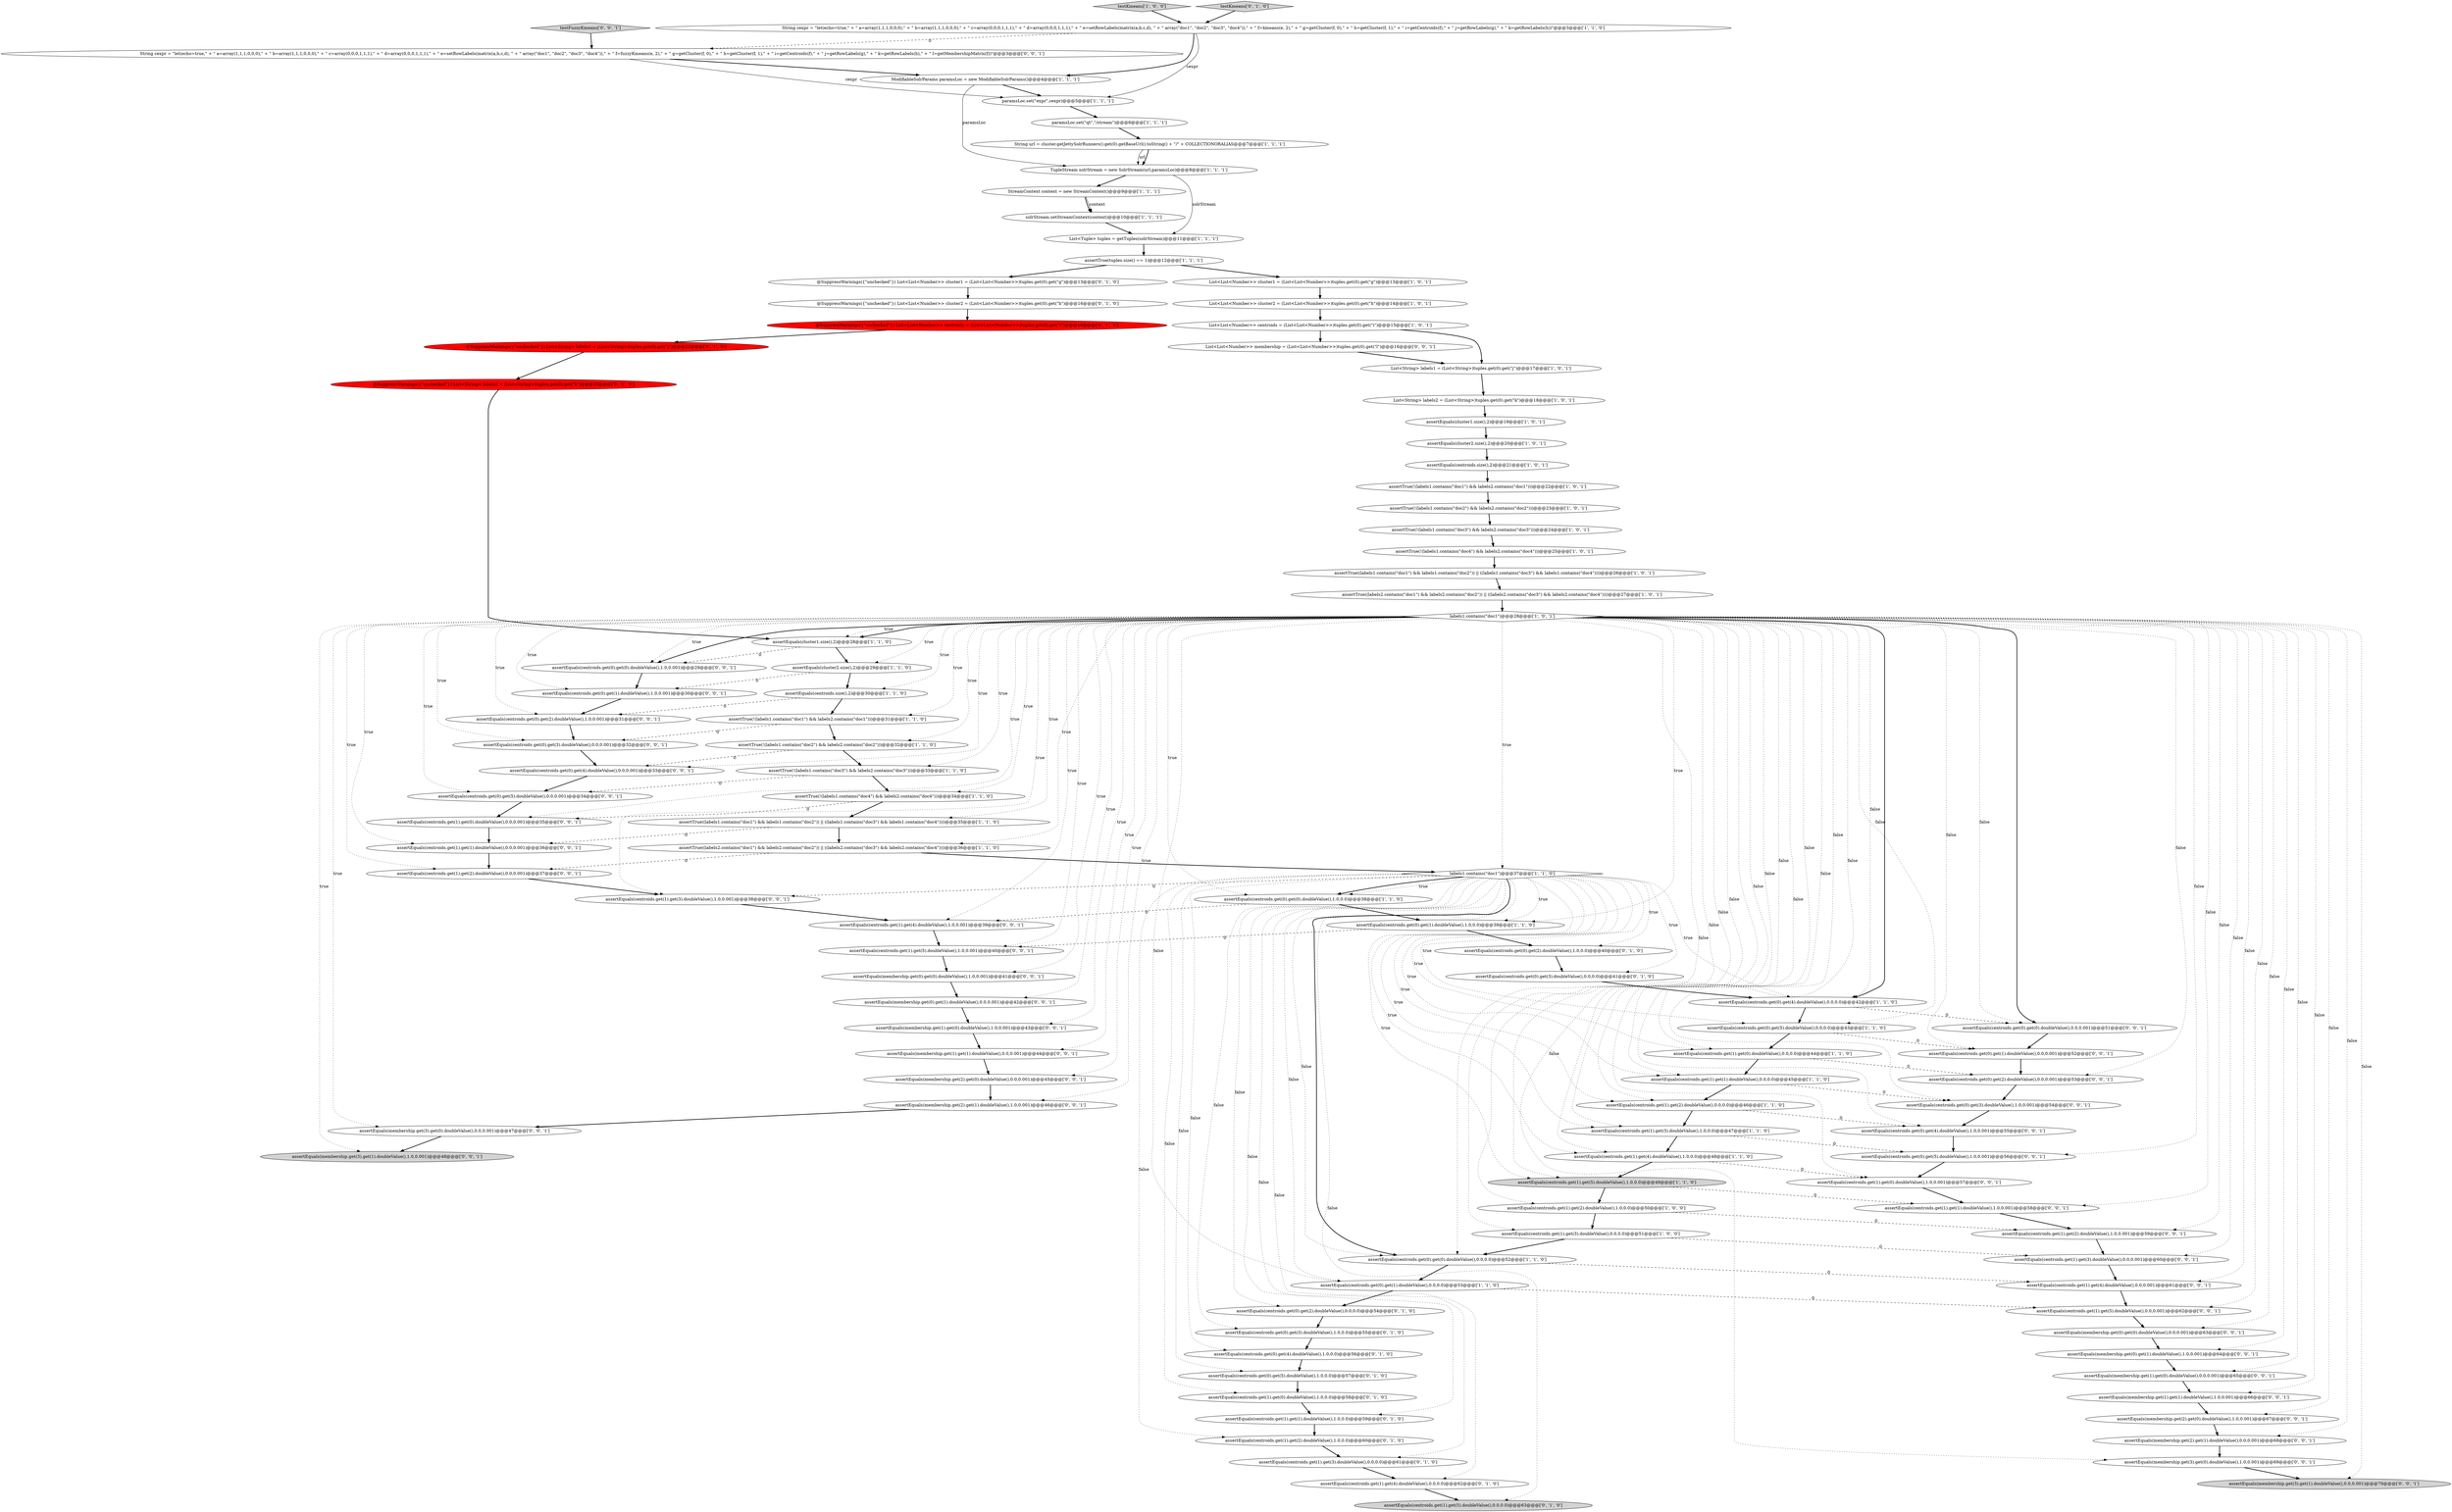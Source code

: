 digraph {
105 [style = filled, label = "assertEquals(centroids.get(1).get(1).doubleValue(),0.0,0.001)@@@36@@@['0', '0', '1']", fillcolor = white, shape = ellipse image = "AAA0AAABBB3BBB"];
0 [style = filled, label = "solrStream.setStreamContext(context)@@@10@@@['1', '1', '1']", fillcolor = white, shape = ellipse image = "AAA0AAABBB1BBB"];
42 [style = filled, label = "assertTrue(!(labels1.contains(\"doc4\") && labels2.contains(\"doc4\")))@@@34@@@['1', '1', '0']", fillcolor = white, shape = ellipse image = "AAA0AAABBB1BBB"];
2 [style = filled, label = "assertEquals(centroids.get(1).get(3).doubleValue(),0.0,0.0)@@@51@@@['1', '0', '0']", fillcolor = white, shape = ellipse image = "AAA0AAABBB1BBB"];
10 [style = filled, label = "testKmeans['1', '0', '0']", fillcolor = lightgray, shape = diamond image = "AAA0AAABBB1BBB"];
106 [style = filled, label = "assertEquals(centroids.get(0).get(4).doubleValue(),0.0,0.001)@@@33@@@['0', '0', '1']", fillcolor = white, shape = ellipse image = "AAA0AAABBB3BBB"];
80 [style = filled, label = "List<List<Number>> membership = (List<List<Number>>)tuples.get(0).get(\"l\")@@@16@@@['0', '0', '1']", fillcolor = white, shape = ellipse image = "AAA0AAABBB3BBB"];
17 [style = filled, label = "List<List<Number>> cluster1 = (List<List<Number>>)tuples.get(0).get(\"g\")@@@13@@@['1', '0', '1']", fillcolor = white, shape = ellipse image = "AAA0AAABBB1BBB"];
51 [style = filled, label = "assertEquals(centroids.get(0).get(3).doubleValue(),0.0,0.0)@@@41@@@['0', '1', '0']", fillcolor = white, shape = ellipse image = "AAA0AAABBB2BBB"];
44 [style = filled, label = "assertEquals(centroids.get(0).get(1).doubleValue(),1.0,0.0)@@@39@@@['1', '1', '0']", fillcolor = white, shape = ellipse image = "AAA0AAABBB1BBB"];
97 [style = filled, label = "String cexpr = \"let(echo=true,\" + \" a=array(1,1,1,0,0,0),\" + \" b=array(1,1,1,0,0,0),\" + \" c=array(0,0,0,1,1,1),\" + \" d=array(0,0,0,1,1,1),\" + \" e=setRowLabels(matrix(a,b,c,d), \" + \" array(\"doc1\", \"doc2\", \"doc3\", \"doc4\")),\" + \" f=fuzzyKmeans(e, 2),\" + \" g=getCluster(f, 0),\" + \" h=getCluster(f, 1),\" + \" i=getCentroids(f),\" + \" j=getRowLabels(g),\" + \" k=getRowLabels(h),\" + \" l=getMembershipMatrix(f))\"@@@3@@@['0', '0', '1']", fillcolor = white, shape = ellipse image = "AAA0AAABBB3BBB"];
14 [style = filled, label = "paramsLoc.set(\"qt\",\"/stream\")@@@6@@@['1', '1', '1']", fillcolor = white, shape = ellipse image = "AAA0AAABBB1BBB"];
88 [style = filled, label = "assertEquals(membership.get(3).get(0).doubleValue(),1.0,0.001)@@@69@@@['0', '0', '1']", fillcolor = white, shape = ellipse image = "AAA0AAABBB3BBB"];
62 [style = filled, label = "assertEquals(centroids.get(1).get(0).doubleValue(),1.0,0.0)@@@58@@@['0', '1', '0']", fillcolor = white, shape = ellipse image = "AAA0AAABBB2BBB"];
6 [style = filled, label = "assertTrue(!(labels1.contains(\"doc1\") && labels2.contains(\"doc1\")))@@@22@@@['1', '0', '1']", fillcolor = white, shape = ellipse image = "AAA0AAABBB1BBB"];
91 [style = filled, label = "assertEquals(membership.get(3).get(0).doubleValue(),0.0,0.001)@@@47@@@['0', '0', '1']", fillcolor = white, shape = ellipse image = "AAA0AAABBB3BBB"];
103 [style = filled, label = "assertEquals(centroids.get(0).get(3).doubleValue(),0.0,0.001)@@@32@@@['0', '0', '1']", fillcolor = white, shape = ellipse image = "AAA0AAABBB3BBB"];
56 [style = filled, label = "assertEquals(centroids.get(0).get(2).doubleValue(),0.0,0.0)@@@54@@@['0', '1', '0']", fillcolor = white, shape = ellipse image = "AAA0AAABBB2BBB"];
21 [style = filled, label = "assertEquals(centroids.get(1).get(1).doubleValue(),0.0,0.0)@@@45@@@['1', '1', '0']", fillcolor = white, shape = ellipse image = "AAA0AAABBB1BBB"];
65 [style = filled, label = "assertEquals(centroids.get(1).get(4).doubleValue(),0.0,0.0)@@@62@@@['0', '1', '0']", fillcolor = white, shape = ellipse image = "AAA0AAABBB2BBB"];
93 [style = filled, label = "assertEquals(membership.get(3).get(1).doubleValue(),1.0,0.001)@@@48@@@['0', '0', '1']", fillcolor = lightgray, shape = ellipse image = "AAA0AAABBB3BBB"];
16 [style = filled, label = "assertEquals(cluster1.size(),2)@@@19@@@['1', '0', '1']", fillcolor = white, shape = ellipse image = "AAA0AAABBB1BBB"];
40 [style = filled, label = "List<String> labels2 = (List<String>)tuples.get(0).get(\"k\")@@@18@@@['1', '0', '1']", fillcolor = white, shape = ellipse image = "AAA0AAABBB1BBB"];
72 [style = filled, label = "assertEquals(centroids.get(0).get(5).doubleValue(),1.0,0.001)@@@56@@@['0', '0', '1']", fillcolor = white, shape = ellipse image = "AAA0AAABBB3BBB"];
53 [style = filled, label = "@SuppressWarnings({\"unchecked\"}) List<List<Number>> cluster2 = (List<List<Number>>)tuples.get(0).get(\"h\")@@@16@@@['0', '1', '0']", fillcolor = white, shape = ellipse image = "AAA0AAABBB2BBB"];
89 [style = filled, label = "assertEquals(centroids.get(0).get(1).doubleValue(),0.0,0.001)@@@52@@@['0', '0', '1']", fillcolor = white, shape = ellipse image = "AAA0AAABBB3BBB"];
63 [style = filled, label = "assertEquals(centroids.get(0).get(3).doubleValue(),1.0,0.0)@@@55@@@['0', '1', '0']", fillcolor = white, shape = ellipse image = "AAA0AAABBB2BBB"];
108 [style = filled, label = "assertEquals(centroids.get(1).get(5).doubleValue(),1.0,0.001)@@@40@@@['0', '0', '1']", fillcolor = white, shape = ellipse image = "AAA0AAABBB3BBB"];
46 [style = filled, label = "assertEquals(centroids.get(0).get(0).doubleValue(),0.0,0.0)@@@52@@@['1', '1', '0']", fillcolor = white, shape = ellipse image = "AAA0AAABBB1BBB"];
73 [style = filled, label = "assertEquals(centroids.get(1).get(4).doubleValue(),0.0,0.001)@@@61@@@['0', '0', '1']", fillcolor = white, shape = ellipse image = "AAA0AAABBB3BBB"];
18 [style = filled, label = "List<String> labels1 = (List<String>)tuples.get(0).get(\"j\")@@@17@@@['1', '0', '1']", fillcolor = white, shape = ellipse image = "AAA0AAABBB1BBB"];
35 [style = filled, label = "assertEquals(centroids.get(1).get(2).doubleValue(),1.0,0.0)@@@50@@@['1', '0', '0']", fillcolor = white, shape = ellipse image = "AAA0AAABBB1BBB"];
28 [style = filled, label = "assertTrue(!(labels1.contains(\"doc2\") && labels2.contains(\"doc2\")))@@@32@@@['1', '1', '0']", fillcolor = white, shape = ellipse image = "AAA0AAABBB1BBB"];
15 [style = filled, label = "assertTrue(!(labels1.contains(\"doc4\") && labels2.contains(\"doc4\")))@@@25@@@['1', '0', '1']", fillcolor = white, shape = ellipse image = "AAA0AAABBB1BBB"];
36 [style = filled, label = "assertEquals(centroids.get(0).get(5).doubleValue(),0.0,0.0)@@@43@@@['1', '1', '0']", fillcolor = white, shape = ellipse image = "AAA0AAABBB1BBB"];
70 [style = filled, label = "assertEquals(membership.get(0).get(0).doubleValue(),1.0,0.001)@@@41@@@['0', '0', '1']", fillcolor = white, shape = ellipse image = "AAA0AAABBB3BBB"];
75 [style = filled, label = "assertEquals(membership.get(2).get(1).doubleValue(),1.0,0.001)@@@46@@@['0', '0', '1']", fillcolor = white, shape = ellipse image = "AAA0AAABBB3BBB"];
94 [style = filled, label = "assertEquals(membership.get(0).get(0).doubleValue(),0.0,0.001)@@@63@@@['0', '0', '1']", fillcolor = white, shape = ellipse image = "AAA0AAABBB3BBB"];
59 [style = filled, label = "assertEquals(centroids.get(1).get(5).doubleValue(),0.0,0.0)@@@63@@@['0', '1', '0']", fillcolor = lightgray, shape = ellipse image = "AAA0AAABBB2BBB"];
84 [style = filled, label = "assertEquals(centroids.get(0).get(0).doubleValue(),1.0,0.001)@@@29@@@['0', '0', '1']", fillcolor = white, shape = ellipse image = "AAA0AAABBB3BBB"];
27 [style = filled, label = "assertTrue((labels2.contains(\"doc1\") && labels2.contains(\"doc2\")) || ((labels2.contains(\"doc3\") && labels2.contains(\"doc4\"))))@@@36@@@['1', '1', '0']", fillcolor = white, shape = ellipse image = "AAA0AAABBB1BBB"];
81 [style = filled, label = "assertEquals(centroids.get(1).get(0).doubleValue(),1.0,0.001)@@@57@@@['0', '0', '1']", fillcolor = white, shape = ellipse image = "AAA0AAABBB3BBB"];
11 [style = filled, label = "ModifiableSolrParams paramsLoc = new ModifiableSolrParams()@@@4@@@['1', '1', '1']", fillcolor = white, shape = ellipse image = "AAA0AAABBB1BBB"];
87 [style = filled, label = "assertEquals(centroids.get(0).get(1).doubleValue(),1.0,0.001)@@@30@@@['0', '0', '1']", fillcolor = white, shape = ellipse image = "AAA0AAABBB3BBB"];
57 [style = filled, label = "@SuppressWarnings({\"unchecked\"}) List<String> labels1 = (List<String>)tuples.get(0).get(\"j\")@@@22@@@['0', '1', '0']", fillcolor = red, shape = ellipse image = "AAA1AAABBB2BBB"];
64 [style = filled, label = "assertEquals(centroids.get(0).get(5).doubleValue(),1.0,0.0)@@@57@@@['0', '1', '0']", fillcolor = white, shape = ellipse image = "AAA0AAABBB2BBB"];
33 [style = filled, label = "assertTrue(tuples.size() == 1)@@@12@@@['1', '1', '1']", fillcolor = white, shape = ellipse image = "AAA0AAABBB1BBB"];
100 [style = filled, label = "assertEquals(centroids.get(1).get(5).doubleValue(),0.0,0.001)@@@62@@@['0', '0', '1']", fillcolor = white, shape = ellipse image = "AAA0AAABBB3BBB"];
109 [style = filled, label = "assertEquals(centroids.get(0).get(3).doubleValue(),1.0,0.001)@@@54@@@['0', '0', '1']", fillcolor = white, shape = ellipse image = "AAA0AAABBB3BBB"];
55 [style = filled, label = "testKmeans['0', '1', '0']", fillcolor = lightgray, shape = diamond image = "AAA0AAABBB2BBB"];
76 [style = filled, label = "assertEquals(centroids.get(0).get(0).doubleValue(),0.0,0.001)@@@51@@@['0', '0', '1']", fillcolor = white, shape = ellipse image = "AAA0AAABBB3BBB"];
86 [style = filled, label = "assertEquals(centroids.get(1).get(3).doubleValue(),0.0,0.001)@@@60@@@['0', '0', '1']", fillcolor = white, shape = ellipse image = "AAA0AAABBB3BBB"];
92 [style = filled, label = "assertEquals(centroids.get(1).get(1).doubleValue(),1.0,0.001)@@@58@@@['0', '0', '1']", fillcolor = white, shape = ellipse image = "AAA0AAABBB3BBB"];
4 [style = filled, label = "assertEquals(cluster2.size(),2)@@@29@@@['1', '1', '0']", fillcolor = white, shape = ellipse image = "AAA0AAABBB1BBB"];
45 [style = filled, label = "String url = cluster.getJettySolrRunners().get(0).getBaseUrl().toString() + \"/\" + COLLECTIONORALIAS@@@7@@@['1', '1', '1']", fillcolor = white, shape = ellipse image = "AAA0AAABBB1BBB"];
83 [style = filled, label = "assertEquals(centroids.get(0).get(5).doubleValue(),0.0,0.001)@@@34@@@['0', '0', '1']", fillcolor = white, shape = ellipse image = "AAA0AAABBB3BBB"];
43 [style = filled, label = "assertEquals(centroids.size(),2)@@@21@@@['1', '0', '1']", fillcolor = white, shape = ellipse image = "AAA0AAABBB1BBB"];
107 [style = filled, label = "assertEquals(membership.get(3).get(1).doubleValue(),0.0,0.001)@@@70@@@['0', '0', '1']", fillcolor = lightgray, shape = ellipse image = "AAA0AAABBB3BBB"];
85 [style = filled, label = "assertEquals(membership.get(2).get(1).doubleValue(),0.0,0.001)@@@68@@@['0', '0', '1']", fillcolor = white, shape = ellipse image = "AAA0AAABBB3BBB"];
29 [style = filled, label = "assertEquals(cluster1.size(),2)@@@28@@@['1', '1', '0']", fillcolor = white, shape = ellipse image = "AAA0AAABBB1BBB"];
60 [style = filled, label = "assertEquals(centroids.get(1).get(3).doubleValue(),0.0,0.0)@@@61@@@['0', '1', '0']", fillcolor = white, shape = ellipse image = "AAA0AAABBB2BBB"];
31 [style = filled, label = "assertEquals(centroids.get(0).get(4).doubleValue(),0.0,0.0)@@@42@@@['1', '1', '0']", fillcolor = white, shape = ellipse image = "AAA0AAABBB1BBB"];
79 [style = filled, label = "assertEquals(membership.get(2).get(0).doubleValue(),0.0,0.001)@@@45@@@['0', '0', '1']", fillcolor = white, shape = ellipse image = "AAA0AAABBB3BBB"];
19 [style = filled, label = "paramsLoc.set(\"expr\",cexpr)@@@5@@@['1', '1', '1']", fillcolor = white, shape = ellipse image = "AAA0AAABBB1BBB"];
1 [style = filled, label = "TupleStream solrStream = new SolrStream(url,paramsLoc)@@@8@@@['1', '1', '1']", fillcolor = white, shape = ellipse image = "AAA0AAABBB1BBB"];
47 [style = filled, label = "assertTrue((labels1.contains(\"doc1\") && labels1.contains(\"doc2\")) || ((labels1.contains(\"doc3\") && labels1.contains(\"doc4\"))))@@@35@@@['1', '1', '0']", fillcolor = white, shape = ellipse image = "AAA0AAABBB1BBB"];
12 [style = filled, label = "List<List<Number>> cluster2 = (List<List<Number>>)tuples.get(0).get(\"h\")@@@14@@@['1', '0', '1']", fillcolor = white, shape = ellipse image = "AAA0AAABBB1BBB"];
110 [style = filled, label = "assertEquals(membership.get(1).get(1).doubleValue(),1.0,0.001)@@@66@@@['0', '0', '1']", fillcolor = white, shape = ellipse image = "AAA0AAABBB3BBB"];
30 [style = filled, label = "assertEquals(centroids.get(0).get(0).doubleValue(),1.0,0.0)@@@38@@@['1', '1', '0']", fillcolor = white, shape = ellipse image = "AAA0AAABBB1BBB"];
20 [style = filled, label = "labels1.contains(\"doc1\")@@@37@@@['1', '1', '0']", fillcolor = white, shape = diamond image = "AAA0AAABBB1BBB"];
90 [style = filled, label = "assertEquals(membership.get(1).get(0).doubleValue(),1.0,0.001)@@@43@@@['0', '0', '1']", fillcolor = white, shape = ellipse image = "AAA0AAABBB3BBB"];
54 [style = filled, label = "assertEquals(centroids.get(0).get(2).doubleValue(),1.0,0.0)@@@40@@@['0', '1', '0']", fillcolor = white, shape = ellipse image = "AAA0AAABBB2BBB"];
69 [style = filled, label = "assertEquals(centroids.get(1).get(4).doubleValue(),1.0,0.001)@@@39@@@['0', '0', '1']", fillcolor = white, shape = ellipse image = "AAA0AAABBB3BBB"];
82 [style = filled, label = "assertEquals(centroids.get(1).get(0).doubleValue(),0.0,0.001)@@@35@@@['0', '0', '1']", fillcolor = white, shape = ellipse image = "AAA0AAABBB3BBB"];
101 [style = filled, label = "assertEquals(centroids.get(0).get(2).doubleValue(),0.0,0.001)@@@53@@@['0', '0', '1']", fillcolor = white, shape = ellipse image = "AAA0AAABBB3BBB"];
98 [style = filled, label = "assertEquals(membership.get(1).get(1).doubleValue(),0.0,0.001)@@@44@@@['0', '0', '1']", fillcolor = white, shape = ellipse image = "AAA0AAABBB3BBB"];
58 [style = filled, label = "@SuppressWarnings({\"unchecked\"}) List<String> labels2 = (List<String>)tuples.get(0).get(\"k\")@@@25@@@['0', '1', '0']", fillcolor = red, shape = ellipse image = "AAA1AAABBB2BBB"];
99 [style = filled, label = "assertEquals(membership.get(1).get(0).doubleValue(),0.0,0.001)@@@65@@@['0', '0', '1']", fillcolor = white, shape = ellipse image = "AAA0AAABBB3BBB"];
49 [style = filled, label = "assertEquals(centroids.get(1).get(5).doubleValue(),1.0,0.0)@@@49@@@['1', '1', '0']", fillcolor = lightgray, shape = ellipse image = "AAA0AAABBB1BBB"];
32 [style = filled, label = "assertEquals(centroids.get(1).get(2).doubleValue(),0.0,0.0)@@@46@@@['1', '1', '0']", fillcolor = white, shape = ellipse image = "AAA0AAABBB1BBB"];
77 [style = filled, label = "assertEquals(centroids.get(0).get(4).doubleValue(),1.0,0.001)@@@55@@@['0', '0', '1']", fillcolor = white, shape = ellipse image = "AAA0AAABBB3BBB"];
61 [style = filled, label = "@SuppressWarnings({\"unchecked\"}) List<List<Number>> cluster1 = (List<List<Number>>)tuples.get(0).get(\"g\")@@@13@@@['0', '1', '0']", fillcolor = white, shape = ellipse image = "AAA0AAABBB2BBB"];
39 [style = filled, label = "assertEquals(centroids.get(0).get(1).doubleValue(),0.0,0.0)@@@53@@@['1', '1', '0']", fillcolor = white, shape = ellipse image = "AAA0AAABBB1BBB"];
8 [style = filled, label = "List<List<Number>> centroids = (List<List<Number>>)tuples.get(0).get(\"i\")@@@15@@@['1', '0', '1']", fillcolor = white, shape = ellipse image = "AAA0AAABBB1BBB"];
5 [style = filled, label = "assertTrue((labels1.contains(\"doc1\") && labels1.contains(\"doc2\")) || ((labels1.contains(\"doc3\") && labels1.contains(\"doc4\"))))@@@26@@@['1', '0', '1']", fillcolor = white, shape = ellipse image = "AAA0AAABBB1BBB"];
68 [style = filled, label = "assertEquals(centroids.get(1).get(2).doubleValue(),1.0,0.001)@@@59@@@['0', '0', '1']", fillcolor = white, shape = ellipse image = "AAA0AAABBB3BBB"];
41 [style = filled, label = "assertTrue(!(labels1.contains(\"doc3\") && labels2.contains(\"doc3\")))@@@24@@@['1', '0', '1']", fillcolor = white, shape = ellipse image = "AAA0AAABBB1BBB"];
96 [style = filled, label = "assertEquals(membership.get(0).get(1).doubleValue(),0.0,0.001)@@@42@@@['0', '0', '1']", fillcolor = white, shape = ellipse image = "AAA0AAABBB3BBB"];
48 [style = filled, label = "assertEquals(centroids.get(1).get(4).doubleValue(),1.0,0.0)@@@48@@@['1', '1', '0']", fillcolor = white, shape = ellipse image = "AAA0AAABBB1BBB"];
95 [style = filled, label = "assertEquals(centroids.get(0).get(2).doubleValue(),1.0,0.001)@@@31@@@['0', '0', '1']", fillcolor = white, shape = ellipse image = "AAA0AAABBB3BBB"];
102 [style = filled, label = "assertEquals(membership.get(0).get(1).doubleValue(),1.0,0.001)@@@64@@@['0', '0', '1']", fillcolor = white, shape = ellipse image = "AAA0AAABBB3BBB"];
24 [style = filled, label = "StreamContext context = new StreamContext()@@@9@@@['1', '1', '1']", fillcolor = white, shape = ellipse image = "AAA0AAABBB1BBB"];
74 [style = filled, label = "assertEquals(centroids.get(1).get(2).doubleValue(),0.0,0.001)@@@37@@@['0', '0', '1']", fillcolor = white, shape = ellipse image = "AAA0AAABBB3BBB"];
66 [style = filled, label = "@SuppressWarnings({\"unchecked\"}) List<List<Number>> centroids = (List<List<Number>>)tuples.get(0).get(\"i\")@@@19@@@['0', '1', '0']", fillcolor = red, shape = ellipse image = "AAA1AAABBB2BBB"];
50 [style = filled, label = "assertEquals(centroids.get(0).get(4).doubleValue(),1.0,0.0)@@@56@@@['0', '1', '0']", fillcolor = white, shape = ellipse image = "AAA0AAABBB2BBB"];
34 [style = filled, label = "assertEquals(centroids.get(1).get(3).doubleValue(),1.0,0.0)@@@47@@@['1', '1', '0']", fillcolor = white, shape = ellipse image = "AAA0AAABBB1BBB"];
52 [style = filled, label = "assertEquals(centroids.get(1).get(2).doubleValue(),1.0,0.0)@@@60@@@['0', '1', '0']", fillcolor = white, shape = ellipse image = "AAA0AAABBB2BBB"];
78 [style = filled, label = "assertEquals(centroids.get(1).get(3).doubleValue(),1.0,0.001)@@@38@@@['0', '0', '1']", fillcolor = white, shape = ellipse image = "AAA0AAABBB3BBB"];
9 [style = filled, label = "assertTrue(!(labels1.contains(\"doc1\") && labels2.contains(\"doc1\")))@@@31@@@['1', '1', '0']", fillcolor = white, shape = ellipse image = "AAA0AAABBB1BBB"];
13 [style = filled, label = "List<Tuple> tuples = getTuples(solrStream)@@@11@@@['1', '1', '1']", fillcolor = white, shape = ellipse image = "AAA0AAABBB1BBB"];
23 [style = filled, label = "assertEquals(centroids.size(),2)@@@30@@@['1', '1', '0']", fillcolor = white, shape = ellipse image = "AAA0AAABBB1BBB"];
38 [style = filled, label = "String cexpr = \"let(echo=true,\" + \" a=array(1,1,1,0,0,0),\" + \" b=array(1,1,1,0,0,0),\" + \" c=array(0,0,0,1,1,1),\" + \" d=array(0,0,0,1,1,1),\" + \" e=setRowLabels(matrix(a,b,c,d), \" + \" array(\"doc1\", \"doc2\", \"doc3\", \"doc4\")),\" + \" f=kmeans(e, 2),\" + \" g=getCluster(f, 0),\" + \" h=getCluster(f, 1),\" + \" i=getCentroids(f),\" + \" j=getRowLabels(g),\" + \" k=getRowLabels(h))\"@@@3@@@['1', '1', '0']", fillcolor = white, shape = ellipse image = "AAA0AAABBB1BBB"];
26 [style = filled, label = "assertTrue((labels2.contains(\"doc1\") && labels2.contains(\"doc2\")) || ((labels2.contains(\"doc3\") && labels2.contains(\"doc4\"))))@@@27@@@['1', '0', '1']", fillcolor = white, shape = ellipse image = "AAA0AAABBB1BBB"];
22 [style = filled, label = "labels1.contains(\"doc1\")@@@28@@@['1', '0', '1']", fillcolor = white, shape = diamond image = "AAA0AAABBB1BBB"];
71 [style = filled, label = "assertEquals(membership.get(2).get(0).doubleValue(),1.0,0.001)@@@67@@@['0', '0', '1']", fillcolor = white, shape = ellipse image = "AAA0AAABBB3BBB"];
3 [style = filled, label = "assertTrue(!(labels1.contains(\"doc2\") && labels2.contains(\"doc2\")))@@@23@@@['1', '0', '1']", fillcolor = white, shape = ellipse image = "AAA0AAABBB1BBB"];
37 [style = filled, label = "assertTrue(!(labels1.contains(\"doc3\") && labels2.contains(\"doc3\")))@@@33@@@['1', '1', '0']", fillcolor = white, shape = ellipse image = "AAA0AAABBB1BBB"];
104 [style = filled, label = "testFuzzyKmeans['0', '0', '1']", fillcolor = lightgray, shape = diamond image = "AAA0AAABBB3BBB"];
67 [style = filled, label = "assertEquals(centroids.get(1).get(1).doubleValue(),1.0,0.0)@@@59@@@['0', '1', '0']", fillcolor = white, shape = ellipse image = "AAA0AAABBB2BBB"];
25 [style = filled, label = "assertEquals(cluster2.size(),2)@@@20@@@['1', '0', '1']", fillcolor = white, shape = ellipse image = "AAA0AAABBB1BBB"];
7 [style = filled, label = "assertEquals(centroids.get(1).get(0).doubleValue(),0.0,0.0)@@@44@@@['1', '1', '0']", fillcolor = white, shape = ellipse image = "AAA0AAABBB1BBB"];
44->108 [style = dashed, label="0"];
6->3 [style = bold, label=""];
22->99 [style = dotted, label="false"];
105->74 [style = bold, label=""];
22->82 [style = dotted, label="true"];
22->110 [style = dotted, label="false"];
41->15 [style = bold, label=""];
0->13 [style = bold, label=""];
86->73 [style = bold, label=""];
45->1 [style = solid, label="url"];
73->100 [style = bold, label=""];
22->107 [style = dotted, label="false"];
110->71 [style = bold, label=""];
20->36 [style = dotted, label="true"];
25->43 [style = bold, label=""];
22->21 [style = dotted, label="false"];
32->34 [style = bold, label=""];
57->58 [style = bold, label=""];
47->27 [style = bold, label=""];
46->73 [style = dashed, label="0"];
26->22 [style = bold, label=""];
62->67 [style = bold, label=""];
47->105 [style = dashed, label="0"];
22->98 [style = dotted, label="true"];
81->92 [style = bold, label=""];
20->56 [style = dotted, label="false"];
52->60 [style = bold, label=""];
22->74 [style = dotted, label="true"];
99->110 [style = bold, label=""];
40->16 [style = bold, label=""];
94->102 [style = bold, label=""];
20->30 [style = dotted, label="true"];
22->42 [style = dotted, label="true"];
20->31 [style = dotted, label="true"];
20->49 [style = dotted, label="true"];
106->83 [style = bold, label=""];
20->63 [style = dotted, label="false"];
60->65 [style = bold, label=""];
71->85 [style = bold, label=""];
22->81 [style = dotted, label="false"];
90->98 [style = bold, label=""];
63->50 [style = bold, label=""];
22->101 [style = dotted, label="false"];
22->44 [style = dotted, label="true"];
22->96 [style = dotted, label="true"];
22->85 [style = dotted, label="false"];
20->34 [style = dotted, label="true"];
67->52 [style = bold, label=""];
30->69 [style = dashed, label="0"];
11->1 [style = solid, label="paramsLoc"];
22->29 [style = dotted, label="true"];
48->49 [style = bold, label=""];
28->37 [style = bold, label=""];
108->70 [style = bold, label=""];
27->74 [style = dashed, label="0"];
22->23 [style = dotted, label="true"];
34->48 [style = bold, label=""];
74->78 [style = bold, label=""];
35->68 [style = dashed, label="0"];
38->11 [style = bold, label=""];
24->0 [style = bold, label=""];
8->18 [style = bold, label=""];
22->36 [style = dotted, label="false"];
24->0 [style = solid, label="context"];
55->38 [style = bold, label=""];
22->88 [style = dotted, label="false"];
20->59 [style = dotted, label="false"];
46->39 [style = bold, label=""];
22->84 [style = dotted, label="true"];
22->70 [style = dotted, label="true"];
87->95 [style = bold, label=""];
22->39 [style = dotted, label="false"];
31->76 [style = dashed, label="0"];
45->1 [style = bold, label=""];
22->46 [style = dotted, label="false"];
22->20 [style = dotted, label="true"];
76->89 [style = bold, label=""];
88->107 [style = bold, label=""];
22->95 [style = dotted, label="true"];
96->90 [style = bold, label=""];
22->76 [style = bold, label=""];
7->101 [style = dashed, label="0"];
85->88 [style = bold, label=""];
20->78 [style = dashed, label="0"];
68->86 [style = bold, label=""];
32->77 [style = dashed, label="0"];
95->103 [style = bold, label=""];
89->101 [style = bold, label=""];
98->79 [style = bold, label=""];
82->105 [style = bold, label=""];
20->48 [style = dotted, label="true"];
20->46 [style = dotted, label="false"];
22->9 [style = dotted, label="true"];
22->4 [style = dotted, label="true"];
22->79 [style = dotted, label="true"];
66->57 [style = bold, label=""];
27->20 [style = bold, label=""];
20->39 [style = dotted, label="false"];
22->91 [style = dotted, label="true"];
4->23 [style = bold, label=""];
30->44 [style = bold, label=""];
22->87 [style = dotted, label="true"];
22->69 [style = dotted, label="true"];
22->35 [style = dotted, label="false"];
20->64 [style = dotted, label="false"];
44->54 [style = bold, label=""];
23->95 [style = dashed, label="0"];
92->68 [style = bold, label=""];
22->100 [style = dotted, label="false"];
22->49 [style = dotted, label="false"];
49->35 [style = bold, label=""];
20->51 [style = dotted, label="true"];
29->84 [style = dashed, label="0"];
18->40 [style = bold, label=""];
22->73 [style = dotted, label="false"];
2->86 [style = dashed, label="0"];
35->2 [style = bold, label=""];
22->92 [style = dotted, label="false"];
102->99 [style = bold, label=""];
22->29 [style = bold, label=""];
5->26 [style = bold, label=""];
42->47 [style = bold, label=""];
97->19 [style = solid, label="cexpr"];
31->36 [style = bold, label=""];
22->37 [style = dotted, label="true"];
22->83 [style = dotted, label="true"];
22->78 [style = dotted, label="true"];
22->108 [style = dotted, label="true"];
20->7 [style = dotted, label="true"];
69->108 [style = bold, label=""];
22->103 [style = dotted, label="true"];
80->18 [style = bold, label=""];
9->28 [style = bold, label=""];
9->103 [style = dashed, label="0"];
100->94 [style = bold, label=""];
22->90 [style = dotted, label="true"];
20->54 [style = dotted, label="true"];
17->12 [style = bold, label=""];
64->62 [style = bold, label=""];
20->44 [style = dotted, label="true"];
19->14 [style = bold, label=""];
72->81 [style = bold, label=""];
20->67 [style = dotted, label="false"];
1->13 [style = solid, label="solrStream"];
12->8 [style = bold, label=""];
22->76 [style = dotted, label="false"];
3->41 [style = bold, label=""];
22->27 [style = dotted, label="true"];
22->109 [style = dotted, label="false"];
79->75 [style = bold, label=""];
50->64 [style = bold, label=""];
20->52 [style = dotted, label="false"];
20->60 [style = dotted, label="false"];
37->83 [style = dashed, label="0"];
49->92 [style = dashed, label="0"];
42->82 [style = dashed, label="0"];
56->63 [style = bold, label=""];
70->96 [style = bold, label=""];
20->62 [style = dotted, label="false"];
22->34 [style = dotted, label="false"];
22->48 [style = dotted, label="false"];
22->72 [style = dotted, label="false"];
37->42 [style = bold, label=""];
8->80 [style = bold, label=""];
10->38 [style = bold, label=""];
33->17 [style = bold, label=""];
22->84 [style = bold, label=""];
109->77 [style = bold, label=""];
22->31 [style = dotted, label="false"];
54->51 [style = bold, label=""];
22->75 [style = dotted, label="true"];
22->86 [style = dotted, label="false"];
33->61 [style = bold, label=""];
2->46 [style = bold, label=""];
22->94 [style = dotted, label="false"];
29->4 [style = bold, label=""];
20->65 [style = dotted, label="false"];
22->32 [style = dotted, label="false"];
22->71 [style = dotted, label="false"];
38->97 [style = dashed, label="0"];
91->93 [style = bold, label=""];
39->100 [style = dashed, label="0"];
20->46 [style = bold, label=""];
22->47 [style = dotted, label="true"];
22->31 [style = bold, label=""];
22->28 [style = dotted, label="true"];
38->19 [style = solid, label="cexpr"];
22->106 [style = dotted, label="true"];
16->25 [style = bold, label=""];
28->106 [style = dashed, label="0"];
20->21 [style = dotted, label="true"];
77->72 [style = bold, label=""];
22->2 [style = dotted, label="false"];
14->45 [style = bold, label=""];
11->19 [style = bold, label=""];
43->6 [style = bold, label=""];
15->5 [style = bold, label=""];
22->105 [style = dotted, label="true"];
83->82 [style = bold, label=""];
22->77 [style = dotted, label="false"];
48->81 [style = dashed, label="0"];
4->87 [style = dashed, label="0"];
36->89 [style = dashed, label="0"];
22->93 [style = dotted, label="true"];
61->53 [style = bold, label=""];
22->89 [style = dotted, label="false"];
75->91 [style = bold, label=""];
21->109 [style = dashed, label="0"];
84->87 [style = bold, label=""];
58->29 [style = bold, label=""];
101->109 [style = bold, label=""];
20->50 [style = dotted, label="false"];
36->7 [style = bold, label=""];
1->24 [style = bold, label=""];
22->102 [style = dotted, label="false"];
53->66 [style = bold, label=""];
39->56 [style = bold, label=""];
21->32 [style = bold, label=""];
78->69 [style = bold, label=""];
22->7 [style = dotted, label="false"];
65->59 [style = bold, label=""];
7->21 [style = bold, label=""];
22->68 [style = dotted, label="false"];
51->31 [style = bold, label=""];
103->106 [style = bold, label=""];
22->30 [style = dotted, label="true"];
97->11 [style = bold, label=""];
13->33 [style = bold, label=""];
20->30 [style = bold, label=""];
23->9 [style = bold, label=""];
20->32 [style = dotted, label="true"];
104->97 [style = bold, label=""];
34->72 [style = dashed, label="0"];
}
